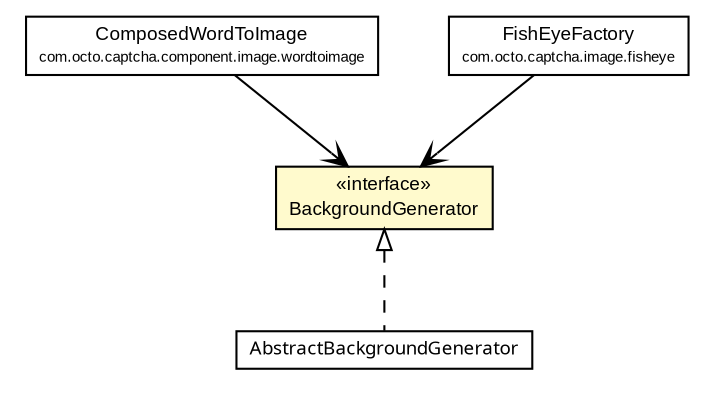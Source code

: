 #!/usr/local/bin/dot
#
# Class diagram 
# Generated by UmlGraph version 4.6 (http://www.spinellis.gr/sw/umlgraph)
#

digraph G {
	edge [fontname="arial",fontsize=10,labelfontname="arial",labelfontsize=10];
	node [fontname="arial",fontsize=10,shape=plaintext];
	// com.octo.captcha.component.image.backgroundgenerator.BackgroundGenerator
	c6407 [label=<<table border="0" cellborder="1" cellspacing="0" cellpadding="2" port="p" bgcolor="lemonChiffon" href="./BackgroundGenerator.html">
		<tr><td><table border="0" cellspacing="0" cellpadding="1">
			<tr><td> &laquo;interface&raquo; </td></tr>
			<tr><td> BackgroundGenerator </td></tr>
		</table></td></tr>
		</table>>, fontname="arial", fontcolor="black", fontsize=9.0];
	// com.octo.captcha.component.image.backgroundgenerator.AbstractBackgroundGenerator
	c6408 [label=<<table border="0" cellborder="1" cellspacing="0" cellpadding="2" port="p" href="./AbstractBackgroundGenerator.html">
		<tr><td><table border="0" cellspacing="0" cellpadding="1">
			<tr><td><font face="ariali"> AbstractBackgroundGenerator </font></td></tr>
		</table></td></tr>
		</table>>, fontname="arial", fontcolor="black", fontsize=9.0];
	// com.octo.captcha.component.image.wordtoimage.ComposedWordToImage
	c6442 [label=<<table border="0" cellborder="1" cellspacing="0" cellpadding="2" port="p" href="../wordtoimage/ComposedWordToImage.html">
		<tr><td><table border="0" cellspacing="0" cellpadding="1">
			<tr><td> ComposedWordToImage </td></tr>
			<tr><td><font point-size="7.0"> com.octo.captcha.component.image.wordtoimage </font></td></tr>
		</table></td></tr>
		</table>>, fontname="arial", fontcolor="black", fontsize=9.0];
	// com.octo.captcha.image.fisheye.FishEyeFactory
	c6484 [label=<<table border="0" cellborder="1" cellspacing="0" cellpadding="2" port="p" href="../../../image/fisheye/FishEyeFactory.html">
		<tr><td><table border="0" cellspacing="0" cellpadding="1">
			<tr><td> FishEyeFactory </td></tr>
			<tr><td><font point-size="7.0"> com.octo.captcha.image.fisheye </font></td></tr>
		</table></td></tr>
		</table>>, fontname="arial", fontcolor="black", fontsize=9.0];
	//com.octo.captcha.component.image.backgroundgenerator.AbstractBackgroundGenerator implements com.octo.captcha.component.image.backgroundgenerator.BackgroundGenerator
	c6407:p -> c6408:p [dir=back,arrowtail=empty,style=dashed];
	// com.octo.captcha.component.image.wordtoimage.ComposedWordToImage NAVASSOC com.octo.captcha.component.image.backgroundgenerator.BackgroundGenerator
	c6442:p -> c6407:p [taillabel="", label="", headlabel="", fontname="arial", fontcolor="black", fontsize=10.0, color="black", arrowhead=open];
	// com.octo.captcha.image.fisheye.FishEyeFactory NAVASSOC com.octo.captcha.component.image.backgroundgenerator.BackgroundGenerator
	c6484:p -> c6407:p [taillabel="", label="", headlabel="", fontname="arial", fontcolor="black", fontsize=10.0, color="black", arrowhead=open];
}

